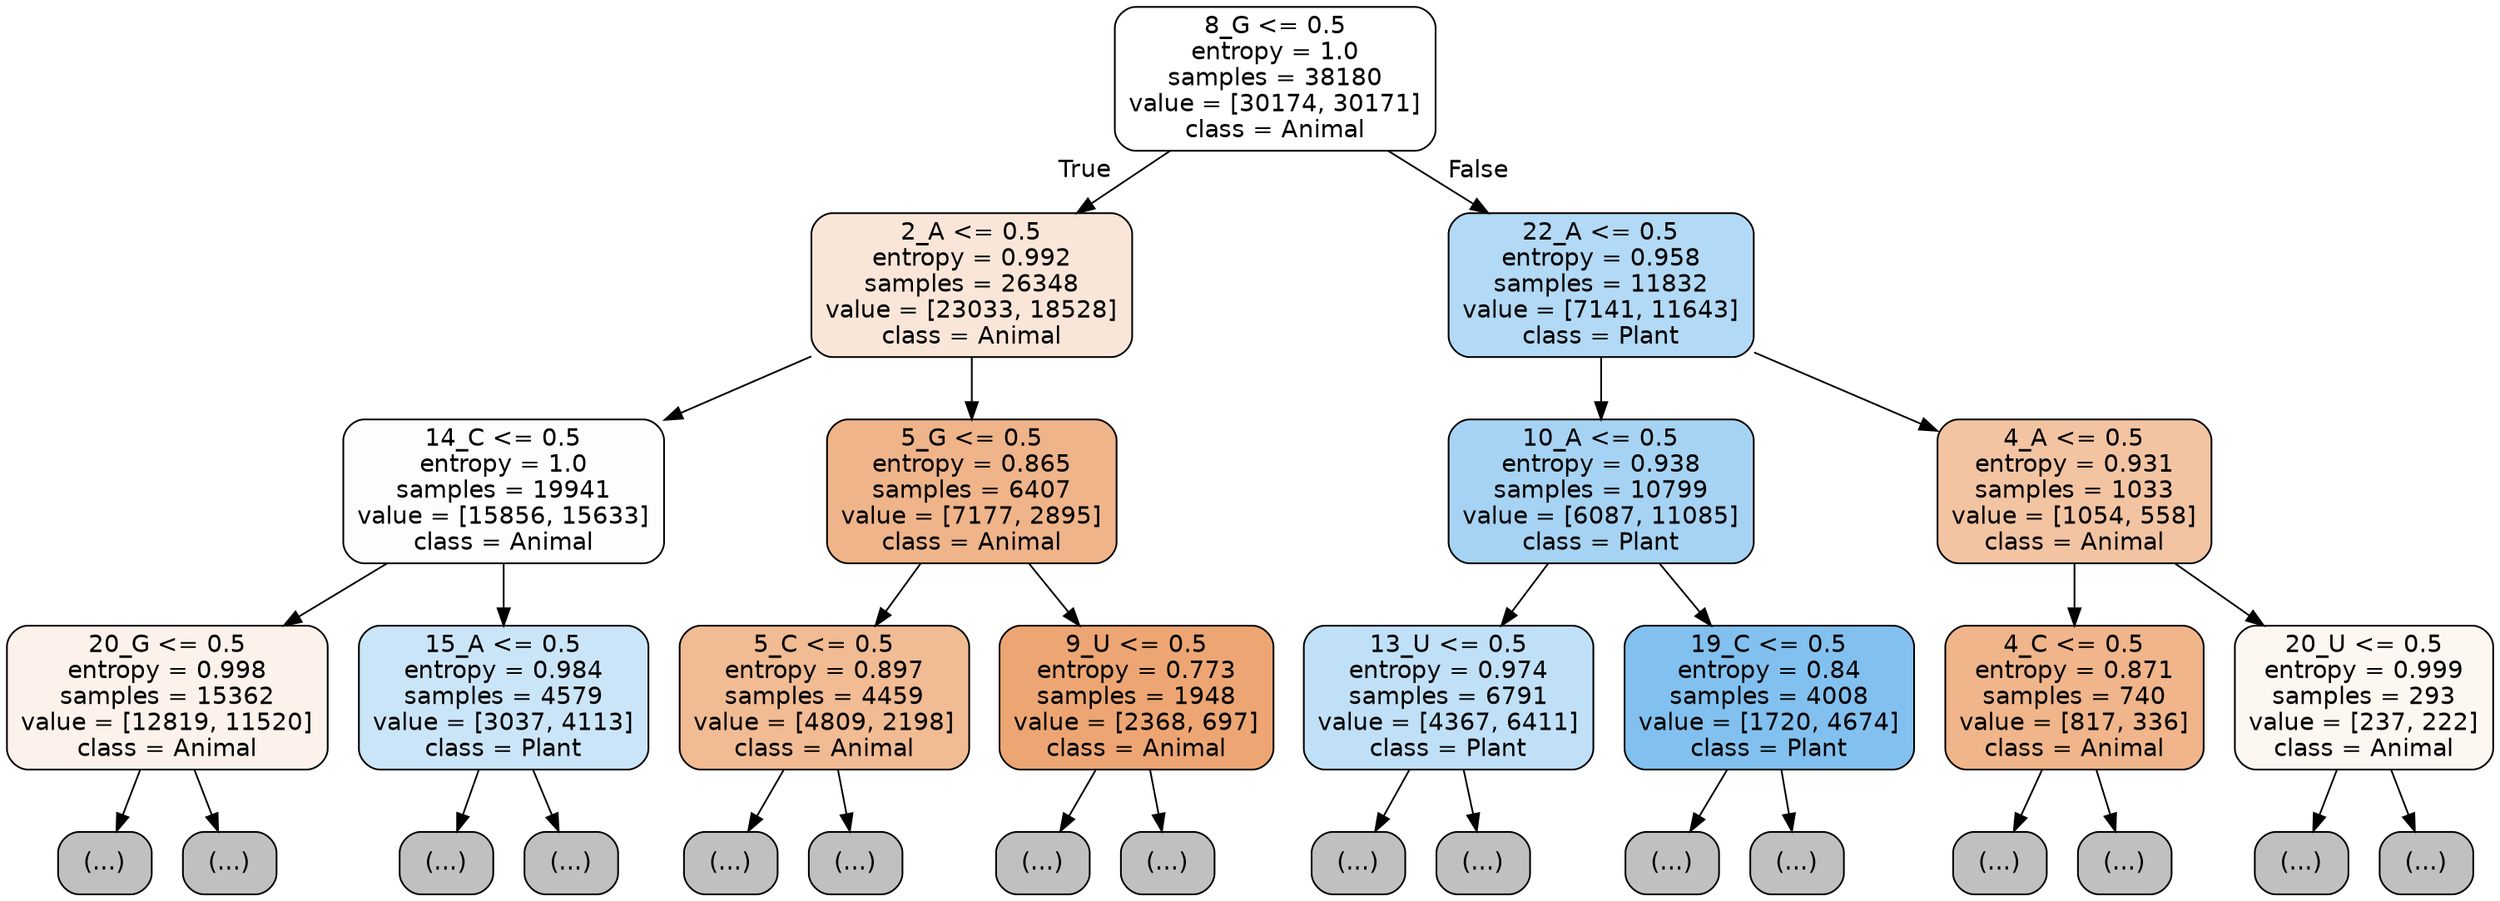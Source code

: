 digraph Tree {
node [shape=box, style="filled, rounded", color="black", fontname="helvetica"] ;
edge [fontname="helvetica"] ;
0 [label="8_G <= 0.5\nentropy = 1.0\nsamples = 38180\nvalue = [30174, 30171]\nclass = Animal", fillcolor="#ffffff"] ;
1 [label="2_A <= 0.5\nentropy = 0.992\nsamples = 26348\nvalue = [23033, 18528]\nclass = Animal", fillcolor="#fae6d8"] ;
0 -> 1 [labeldistance=2.5, labelangle=45, headlabel="True"] ;
2 [label="14_C <= 0.5\nentropy = 1.0\nsamples = 19941\nvalue = [15856, 15633]\nclass = Animal", fillcolor="#fffdfc"] ;
1 -> 2 ;
3 [label="20_G <= 0.5\nentropy = 0.998\nsamples = 15362\nvalue = [12819, 11520]\nclass = Animal", fillcolor="#fcf2eb"] ;
2 -> 3 ;
4 [label="(...)", fillcolor="#C0C0C0"] ;
3 -> 4 ;
5671 [label="(...)", fillcolor="#C0C0C0"] ;
3 -> 5671 ;
7470 [label="15_A <= 0.5\nentropy = 0.984\nsamples = 4579\nvalue = [3037, 4113]\nclass = Plant", fillcolor="#cbe5f8"] ;
2 -> 7470 ;
7471 [label="(...)", fillcolor="#C0C0C0"] ;
7470 -> 7471 ;
8928 [label="(...)", fillcolor="#C0C0C0"] ;
7470 -> 8928 ;
9579 [label="5_G <= 0.5\nentropy = 0.865\nsamples = 6407\nvalue = [7177, 2895]\nclass = Animal", fillcolor="#efb489"] ;
1 -> 9579 ;
9580 [label="5_C <= 0.5\nentropy = 0.897\nsamples = 4459\nvalue = [4809, 2198]\nclass = Animal", fillcolor="#f1bb93"] ;
9579 -> 9580 ;
9581 [label="(...)", fillcolor="#C0C0C0"] ;
9580 -> 9581 ;
11104 [label="(...)", fillcolor="#C0C0C0"] ;
9580 -> 11104 ;
11655 [label="9_U <= 0.5\nentropy = 0.773\nsamples = 1948\nvalue = [2368, 697]\nclass = Animal", fillcolor="#eda673"] ;
9579 -> 11655 ;
11656 [label="(...)", fillcolor="#C0C0C0"] ;
11655 -> 11656 ;
12221 [label="(...)", fillcolor="#C0C0C0"] ;
11655 -> 12221 ;
12498 [label="22_A <= 0.5\nentropy = 0.958\nsamples = 11832\nvalue = [7141, 11643]\nclass = Plant", fillcolor="#b2d9f5"] ;
0 -> 12498 [labeldistance=2.5, labelangle=-45, headlabel="False"] ;
12499 [label="10_A <= 0.5\nentropy = 0.938\nsamples = 10799\nvalue = [6087, 11085]\nclass = Plant", fillcolor="#a6d3f3"] ;
12498 -> 12499 ;
12500 [label="13_U <= 0.5\nentropy = 0.974\nsamples = 6791\nvalue = [4367, 6411]\nclass = Plant", fillcolor="#c0e0f7"] ;
12499 -> 12500 ;
12501 [label="(...)", fillcolor="#C0C0C0"] ;
12500 -> 12501 ;
14748 [label="(...)", fillcolor="#C0C0C0"] ;
12500 -> 14748 ;
15595 [label="19_C <= 0.5\nentropy = 0.84\nsamples = 4008\nvalue = [1720, 4674]\nclass = Plant", fillcolor="#82c1ef"] ;
12499 -> 15595 ;
15596 [label="(...)", fillcolor="#C0C0C0"] ;
15595 -> 15596 ;
16389 [label="(...)", fillcolor="#C0C0C0"] ;
15595 -> 16389 ;
16642 [label="4_A <= 0.5\nentropy = 0.931\nsamples = 1033\nvalue = [1054, 558]\nclass = Animal", fillcolor="#f3c4a2"] ;
12498 -> 16642 ;
16643 [label="4_C <= 0.5\nentropy = 0.871\nsamples = 740\nvalue = [817, 336]\nclass = Animal", fillcolor="#f0b58a"] ;
16642 -> 16643 ;
16644 [label="(...)", fillcolor="#C0C0C0"] ;
16643 -> 16644 ;
16885 [label="(...)", fillcolor="#C0C0C0"] ;
16643 -> 16885 ;
17018 [label="20_U <= 0.5\nentropy = 0.999\nsamples = 293\nvalue = [237, 222]\nclass = Animal", fillcolor="#fdf7f2"] ;
16642 -> 17018 ;
17019 [label="(...)", fillcolor="#C0C0C0"] ;
17018 -> 17019 ;
17086 [label="(...)", fillcolor="#C0C0C0"] ;
17018 -> 17086 ;
}